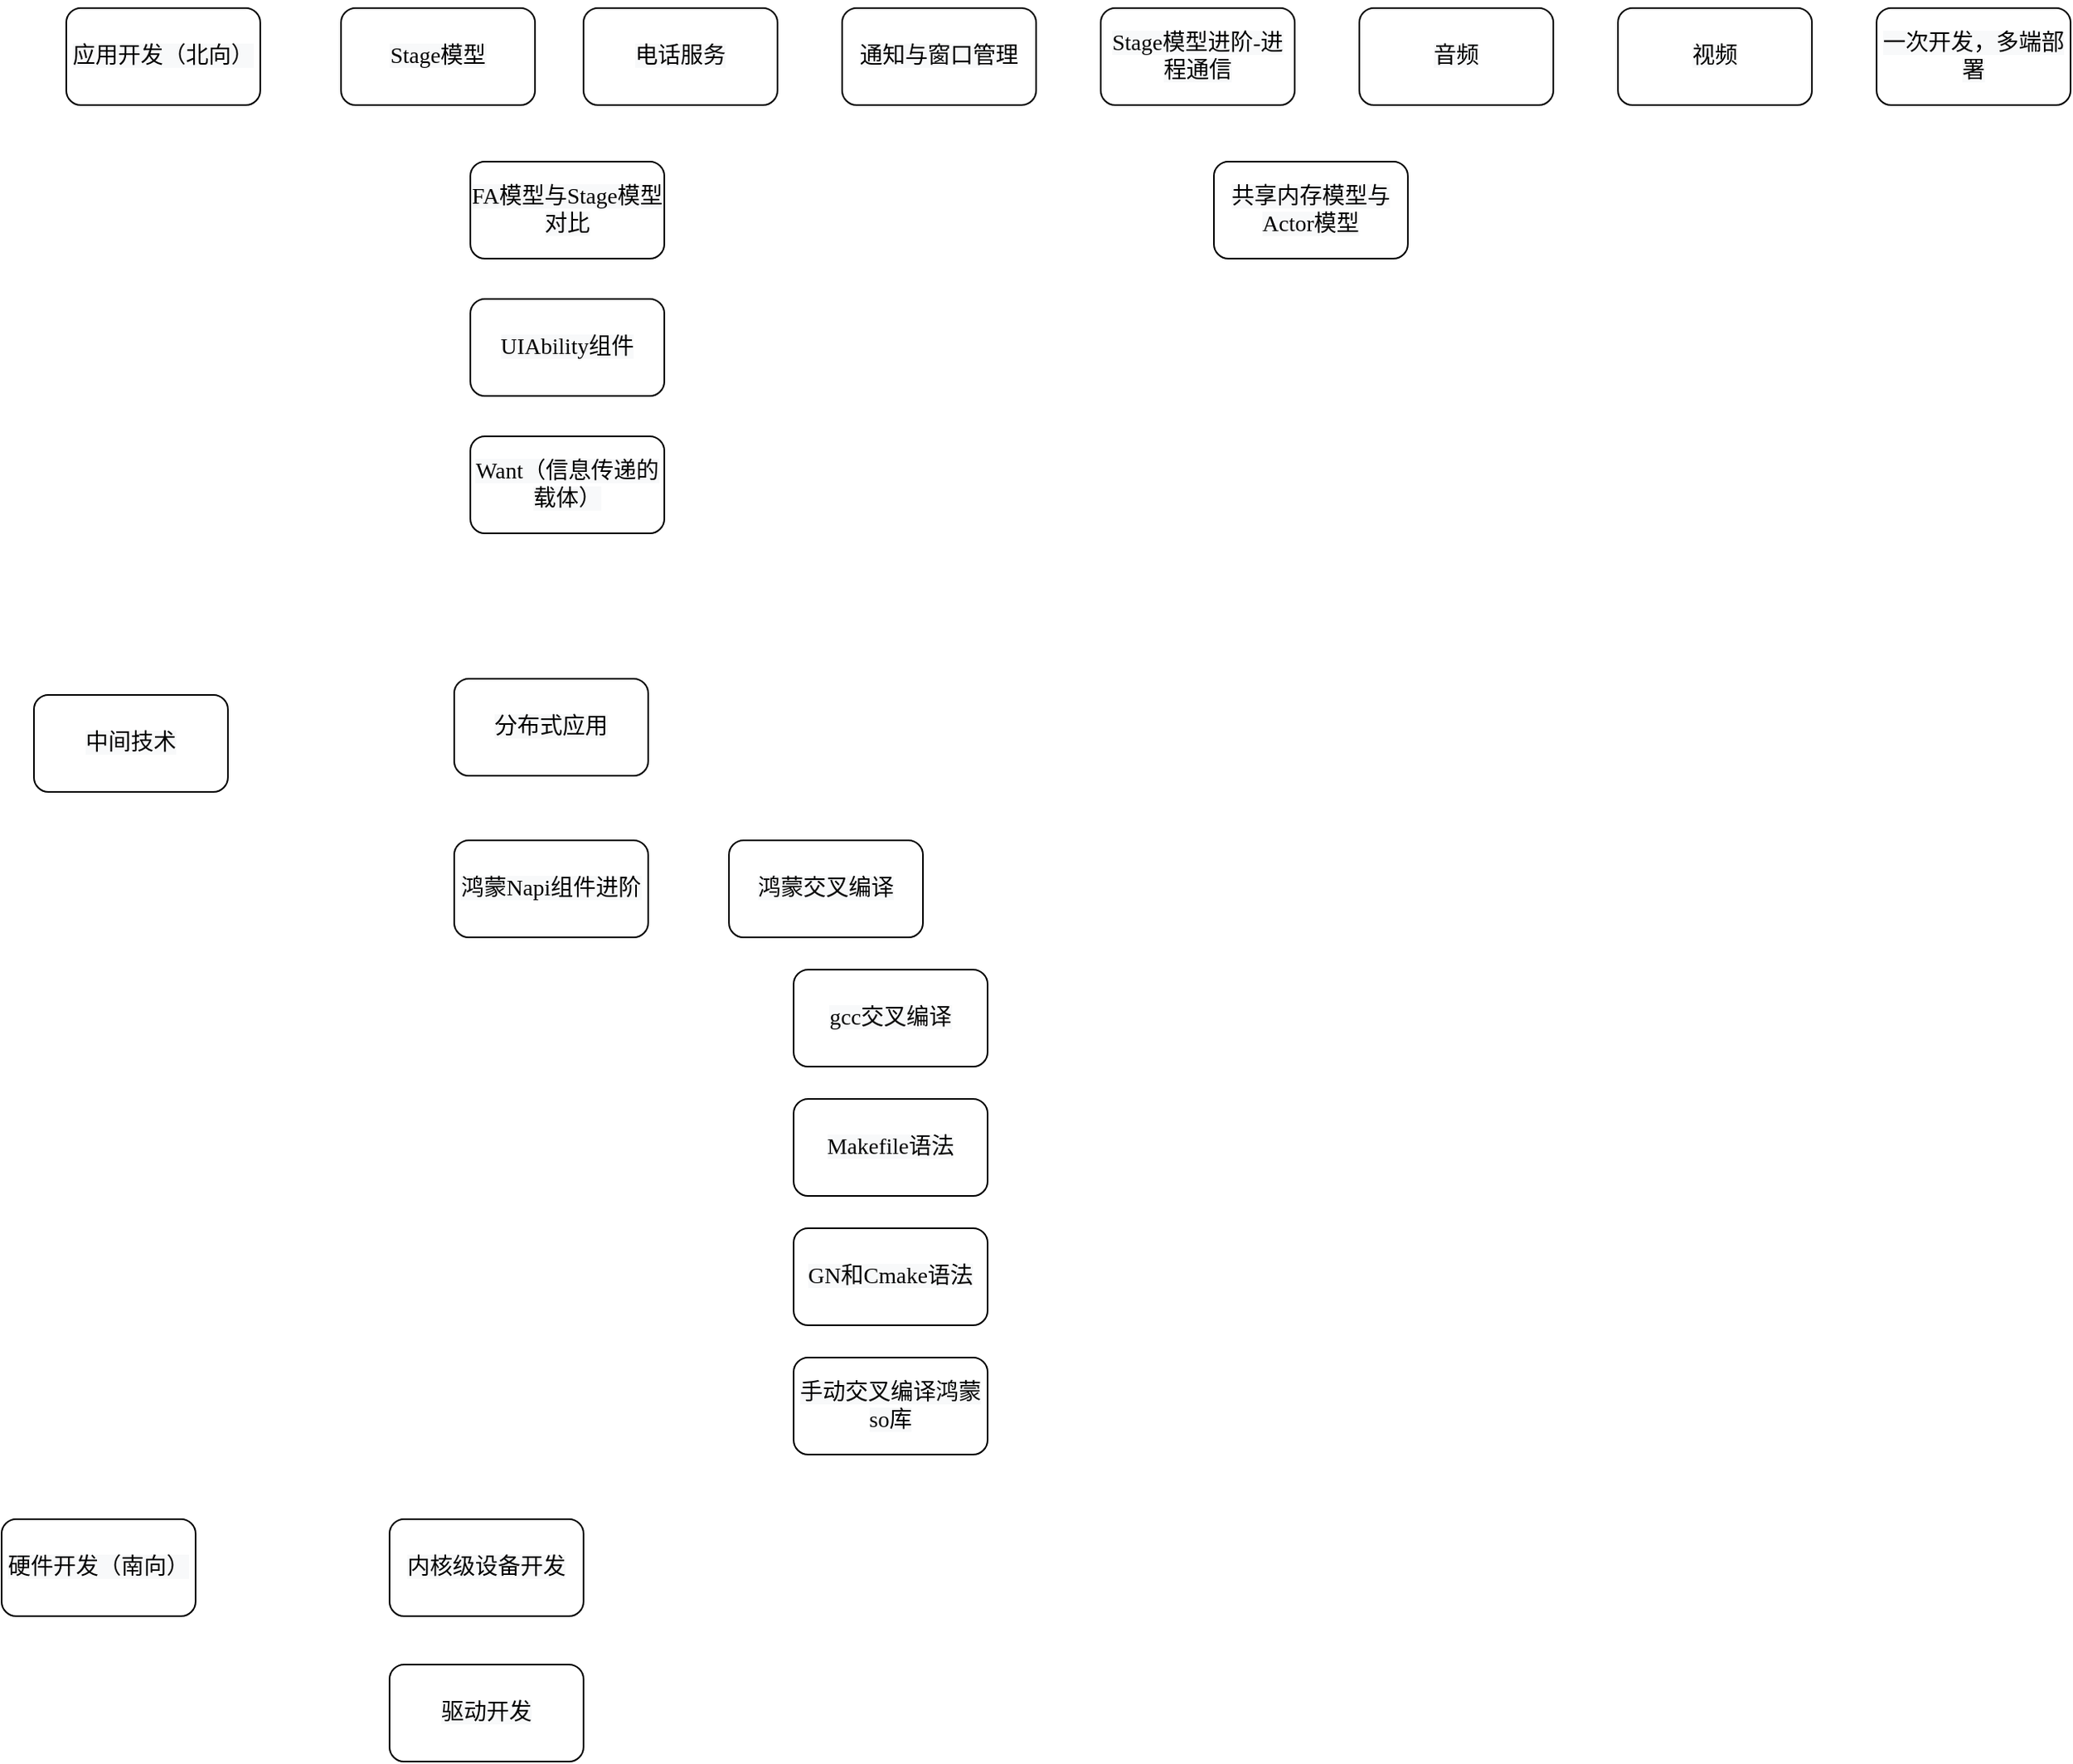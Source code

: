 <mxfile version="28.2.5">
  <diagram name="第 1 页" id="G5vYfgqyF8wtwim_QH4h">
    <mxGraphModel dx="1213" dy="730" grid="1" gridSize="10" guides="1" tooltips="1" connect="1" arrows="1" fold="1" page="1" pageScale="1" pageWidth="827" pageHeight="1169" math="0" shadow="0">
      <root>
        <mxCell id="0" />
        <mxCell id="1" parent="0" />
        <mxCell id="m1kAraEHEm_9mK_-Fzff-1" value="" style="text;whiteSpace=wrap;html=1;" vertex="1" parent="1">
          <mxGeometry x="300" y="380" width="60" height="50" as="geometry" />
        </mxCell>
        <mxCell id="m1kAraEHEm_9mK_-Fzff-2" value="" style="text;whiteSpace=wrap;html=1;" vertex="1" parent="1">
          <mxGeometry x="210" y="530" width="60" height="50" as="geometry" />
        </mxCell>
        <mxCell id="m1kAraEHEm_9mK_-Fzff-3" value="" style="text;whiteSpace=wrap;html=1;" vertex="1" parent="1">
          <mxGeometry x="130" y="370" width="60" height="50" as="geometry" />
        </mxCell>
        <mxCell id="m1kAraEHEm_9mK_-Fzff-5" value="&lt;span style=&quot;font-family: 默认字体; font-size: 14px; background-color: rgb(248, 249, 250);&quot;&gt;应用开发（北向）&lt;/span&gt;" style="rounded=1;whiteSpace=wrap;html=1;" vertex="1" parent="1">
          <mxGeometry x="70" y="375" width="120" height="60" as="geometry" />
        </mxCell>
        <mxCell id="m1kAraEHEm_9mK_-Fzff-6" value="&lt;span style=&quot;font-family: 默认字体; font-size: 14px; background-color: rgb(248, 249, 250);&quot;&gt;Stage模型&lt;/span&gt;" style="rounded=1;whiteSpace=wrap;html=1;" vertex="1" parent="1">
          <mxGeometry x="240" y="375" width="120" height="60" as="geometry" />
        </mxCell>
        <mxCell id="m1kAraEHEm_9mK_-Fzff-7" value="&lt;span style=&quot;font-family: 默认字体; font-size: 14px; background-color: rgb(248, 249, 250);&quot;&gt;gcc交叉编译&lt;/span&gt;" style="rounded=1;whiteSpace=wrap;html=1;" vertex="1" parent="1">
          <mxGeometry x="520" y="970" width="120" height="60" as="geometry" />
        </mxCell>
        <mxCell id="m1kAraEHEm_9mK_-Fzff-8" value="&lt;span style=&quot;font-family: 默认字体; font-size: 14px; background-color: rgb(248, 249, 250);&quot;&gt;鸿蒙交叉编译&lt;/span&gt;" style="rounded=1;whiteSpace=wrap;html=1;" vertex="1" parent="1">
          <mxGeometry x="480" y="890" width="120" height="60" as="geometry" />
        </mxCell>
        <mxCell id="m1kAraEHEm_9mK_-Fzff-9" value="&lt;span style=&quot;font-family: 默认字体; font-size: 14px; background-color: rgb(248, 249, 250);&quot;&gt;鸿蒙Napi组件进阶&lt;/span&gt;" style="rounded=1;whiteSpace=wrap;html=1;" vertex="1" parent="1">
          <mxGeometry x="310" y="890" width="120" height="60" as="geometry" />
        </mxCell>
        <mxCell id="m1kAraEHEm_9mK_-Fzff-12" value="&lt;span style=&quot;font-family: 默认字体; font-size: 14px; background-color: rgb(248, 249, 250);&quot;&gt;一次开发，多端部署&lt;/span&gt;" style="rounded=1;whiteSpace=wrap;html=1;" vertex="1" parent="1">
          <mxGeometry x="1190" y="375" width="120" height="60" as="geometry" />
        </mxCell>
        <mxCell id="m1kAraEHEm_9mK_-Fzff-13" value="&lt;span style=&quot;font-family: 默认字体; font-size: 14px; background-color: rgb(248, 249, 250);&quot;&gt;视频&lt;/span&gt;" style="rounded=1;whiteSpace=wrap;html=1;" vertex="1" parent="1">
          <mxGeometry x="1030" y="375" width="120" height="60" as="geometry" />
        </mxCell>
        <mxCell id="m1kAraEHEm_9mK_-Fzff-14" value="&lt;span style=&quot;font-family: 默认字体; font-size: 14px; background-color: rgb(248, 249, 250);&quot;&gt;通知与窗口管理&lt;/span&gt;" style="rounded=1;whiteSpace=wrap;html=1;" vertex="1" parent="1">
          <mxGeometry x="550" y="375" width="120" height="60" as="geometry" />
        </mxCell>
        <mxCell id="m1kAraEHEm_9mK_-Fzff-15" value="&lt;span style=&quot;font-family: 默认字体; font-size: 14px; background-color: rgb(248, 249, 250);&quot;&gt;手动交叉编译鸿蒙so库&lt;/span&gt;" style="rounded=1;whiteSpace=wrap;html=1;" vertex="1" parent="1">
          <mxGeometry x="520" y="1210" width="120" height="60" as="geometry" />
        </mxCell>
        <mxCell id="m1kAraEHEm_9mK_-Fzff-16" value="&lt;span style=&quot;font-family: 默认字体; font-size: 14px; background-color: rgb(248, 249, 250);&quot;&gt;驱动开发&lt;/span&gt;" style="rounded=1;whiteSpace=wrap;html=1;" vertex="1" parent="1">
          <mxGeometry x="270" y="1400" width="120" height="60" as="geometry" />
        </mxCell>
        <mxCell id="m1kAraEHEm_9mK_-Fzff-17" value="&lt;span style=&quot;font-family: 默认字体; font-size: 14px; background-color: rgb(248, 249, 250);&quot;&gt;内核级设备开发&lt;/span&gt;" style="rounded=1;whiteSpace=wrap;html=1;" vertex="1" parent="1">
          <mxGeometry x="270" y="1310" width="120" height="60" as="geometry" />
        </mxCell>
        <mxCell id="m1kAraEHEm_9mK_-Fzff-18" value="&lt;span style=&quot;font-family: 默认字体; font-size: 14px; background-color: rgb(248, 249, 250);&quot;&gt;硬件开发（南向）&lt;/span&gt;" style="rounded=1;whiteSpace=wrap;html=1;" vertex="1" parent="1">
          <mxGeometry x="30" y="1310" width="120" height="60" as="geometry" />
        </mxCell>
        <mxCell id="m1kAraEHEm_9mK_-Fzff-19" value="&lt;span style=&quot;font-family: 默认字体; font-size: 14px; background-color: rgb(248, 249, 250);&quot;&gt;GN和Cmake语法&lt;/span&gt;" style="rounded=1;whiteSpace=wrap;html=1;" vertex="1" parent="1">
          <mxGeometry x="520" y="1130" width="120" height="60" as="geometry" />
        </mxCell>
        <mxCell id="m1kAraEHEm_9mK_-Fzff-20" value="&lt;span style=&quot;font-family: 默认字体; font-size: 14px; background-color: rgb(248, 249, 250);&quot;&gt;共享内存模型与Actor模型&lt;/span&gt;" style="rounded=1;whiteSpace=wrap;html=1;" vertex="1" parent="1">
          <mxGeometry x="780" y="470" width="120" height="60" as="geometry" />
        </mxCell>
        <mxCell id="m1kAraEHEm_9mK_-Fzff-21" value="&lt;span style=&quot;font-family: 默认字体; font-size: 14px; background-color: rgb(248, 249, 250);&quot;&gt;分布式应用&lt;/span&gt;" style="rounded=1;whiteSpace=wrap;html=1;" vertex="1" parent="1">
          <mxGeometry x="310" y="790" width="120" height="60" as="geometry" />
        </mxCell>
        <mxCell id="m1kAraEHEm_9mK_-Fzff-22" value="&lt;span style=&quot;font-family: 默认字体; font-size: 14px; background-color: rgb(248, 249, 250);&quot;&gt;UIAbility组件&lt;/span&gt;" style="rounded=1;whiteSpace=wrap;html=1;" vertex="1" parent="1">
          <mxGeometry x="320" y="555" width="120" height="60" as="geometry" />
        </mxCell>
        <mxCell id="m1kAraEHEm_9mK_-Fzff-23" value="&lt;span style=&quot;font-family: 默认字体; font-size: 14px; background-color: rgb(248, 249, 250);&quot;&gt;电话服务&lt;/span&gt;" style="rounded=1;whiteSpace=wrap;html=1;" vertex="1" parent="1">
          <mxGeometry x="390" y="375" width="120" height="60" as="geometry" />
        </mxCell>
        <mxCell id="m1kAraEHEm_9mK_-Fzff-24" value="&lt;span style=&quot;font-family: 默认字体; font-size: 14px; background-color: rgb(248, 249, 250);&quot;&gt;音频&lt;/span&gt;" style="rounded=1;whiteSpace=wrap;html=1;" vertex="1" parent="1">
          <mxGeometry x="870" y="375" width="120" height="60" as="geometry" />
        </mxCell>
        <mxCell id="m1kAraEHEm_9mK_-Fzff-25" value="&lt;span style=&quot;font-family: 默认字体; font-size: 14px; background-color: rgb(248, 249, 250);&quot;&gt;Makefile语法&lt;/span&gt;" style="rounded=1;whiteSpace=wrap;html=1;" vertex="1" parent="1">
          <mxGeometry x="520" y="1050" width="120" height="60" as="geometry" />
        </mxCell>
        <mxCell id="m1kAraEHEm_9mK_-Fzff-26" value="&lt;span style=&quot;font-family: 默认字体; font-size: 14px; background-color: rgb(248, 249, 250);&quot;&gt;中间技术&lt;/span&gt;" style="rounded=1;whiteSpace=wrap;html=1;" vertex="1" parent="1">
          <mxGeometry x="50" y="800" width="120" height="60" as="geometry" />
        </mxCell>
        <mxCell id="m1kAraEHEm_9mK_-Fzff-27" value="&lt;span style=&quot;font-family: 默认字体; font-size: 14px; background-color: rgb(248, 249, 250);&quot;&gt;Want（信息传递的载体）&lt;/span&gt;" style="rounded=1;whiteSpace=wrap;html=1;" vertex="1" parent="1">
          <mxGeometry x="320" y="640" width="120" height="60" as="geometry" />
        </mxCell>
        <mxCell id="m1kAraEHEm_9mK_-Fzff-29" value="&lt;span style=&quot;font-family: 默认字体; font-size: 14px; background-color: rgb(248, 249, 250);&quot;&gt;FA模型与Stage模型对比&lt;/span&gt;" style="rounded=1;whiteSpace=wrap;html=1;" vertex="1" parent="1">
          <mxGeometry x="320" y="470" width="120" height="60" as="geometry" />
        </mxCell>
        <mxCell id="m1kAraEHEm_9mK_-Fzff-30" value="&lt;span style=&quot;font-family: 默认字体; font-size: 14px; background-color: rgb(248, 249, 250);&quot;&gt;Stage模型进阶-进程通信&lt;/span&gt;" style="rounded=1;whiteSpace=wrap;html=1;" vertex="1" parent="1">
          <mxGeometry x="710" y="375" width="120" height="60" as="geometry" />
        </mxCell>
      </root>
    </mxGraphModel>
  </diagram>
</mxfile>
